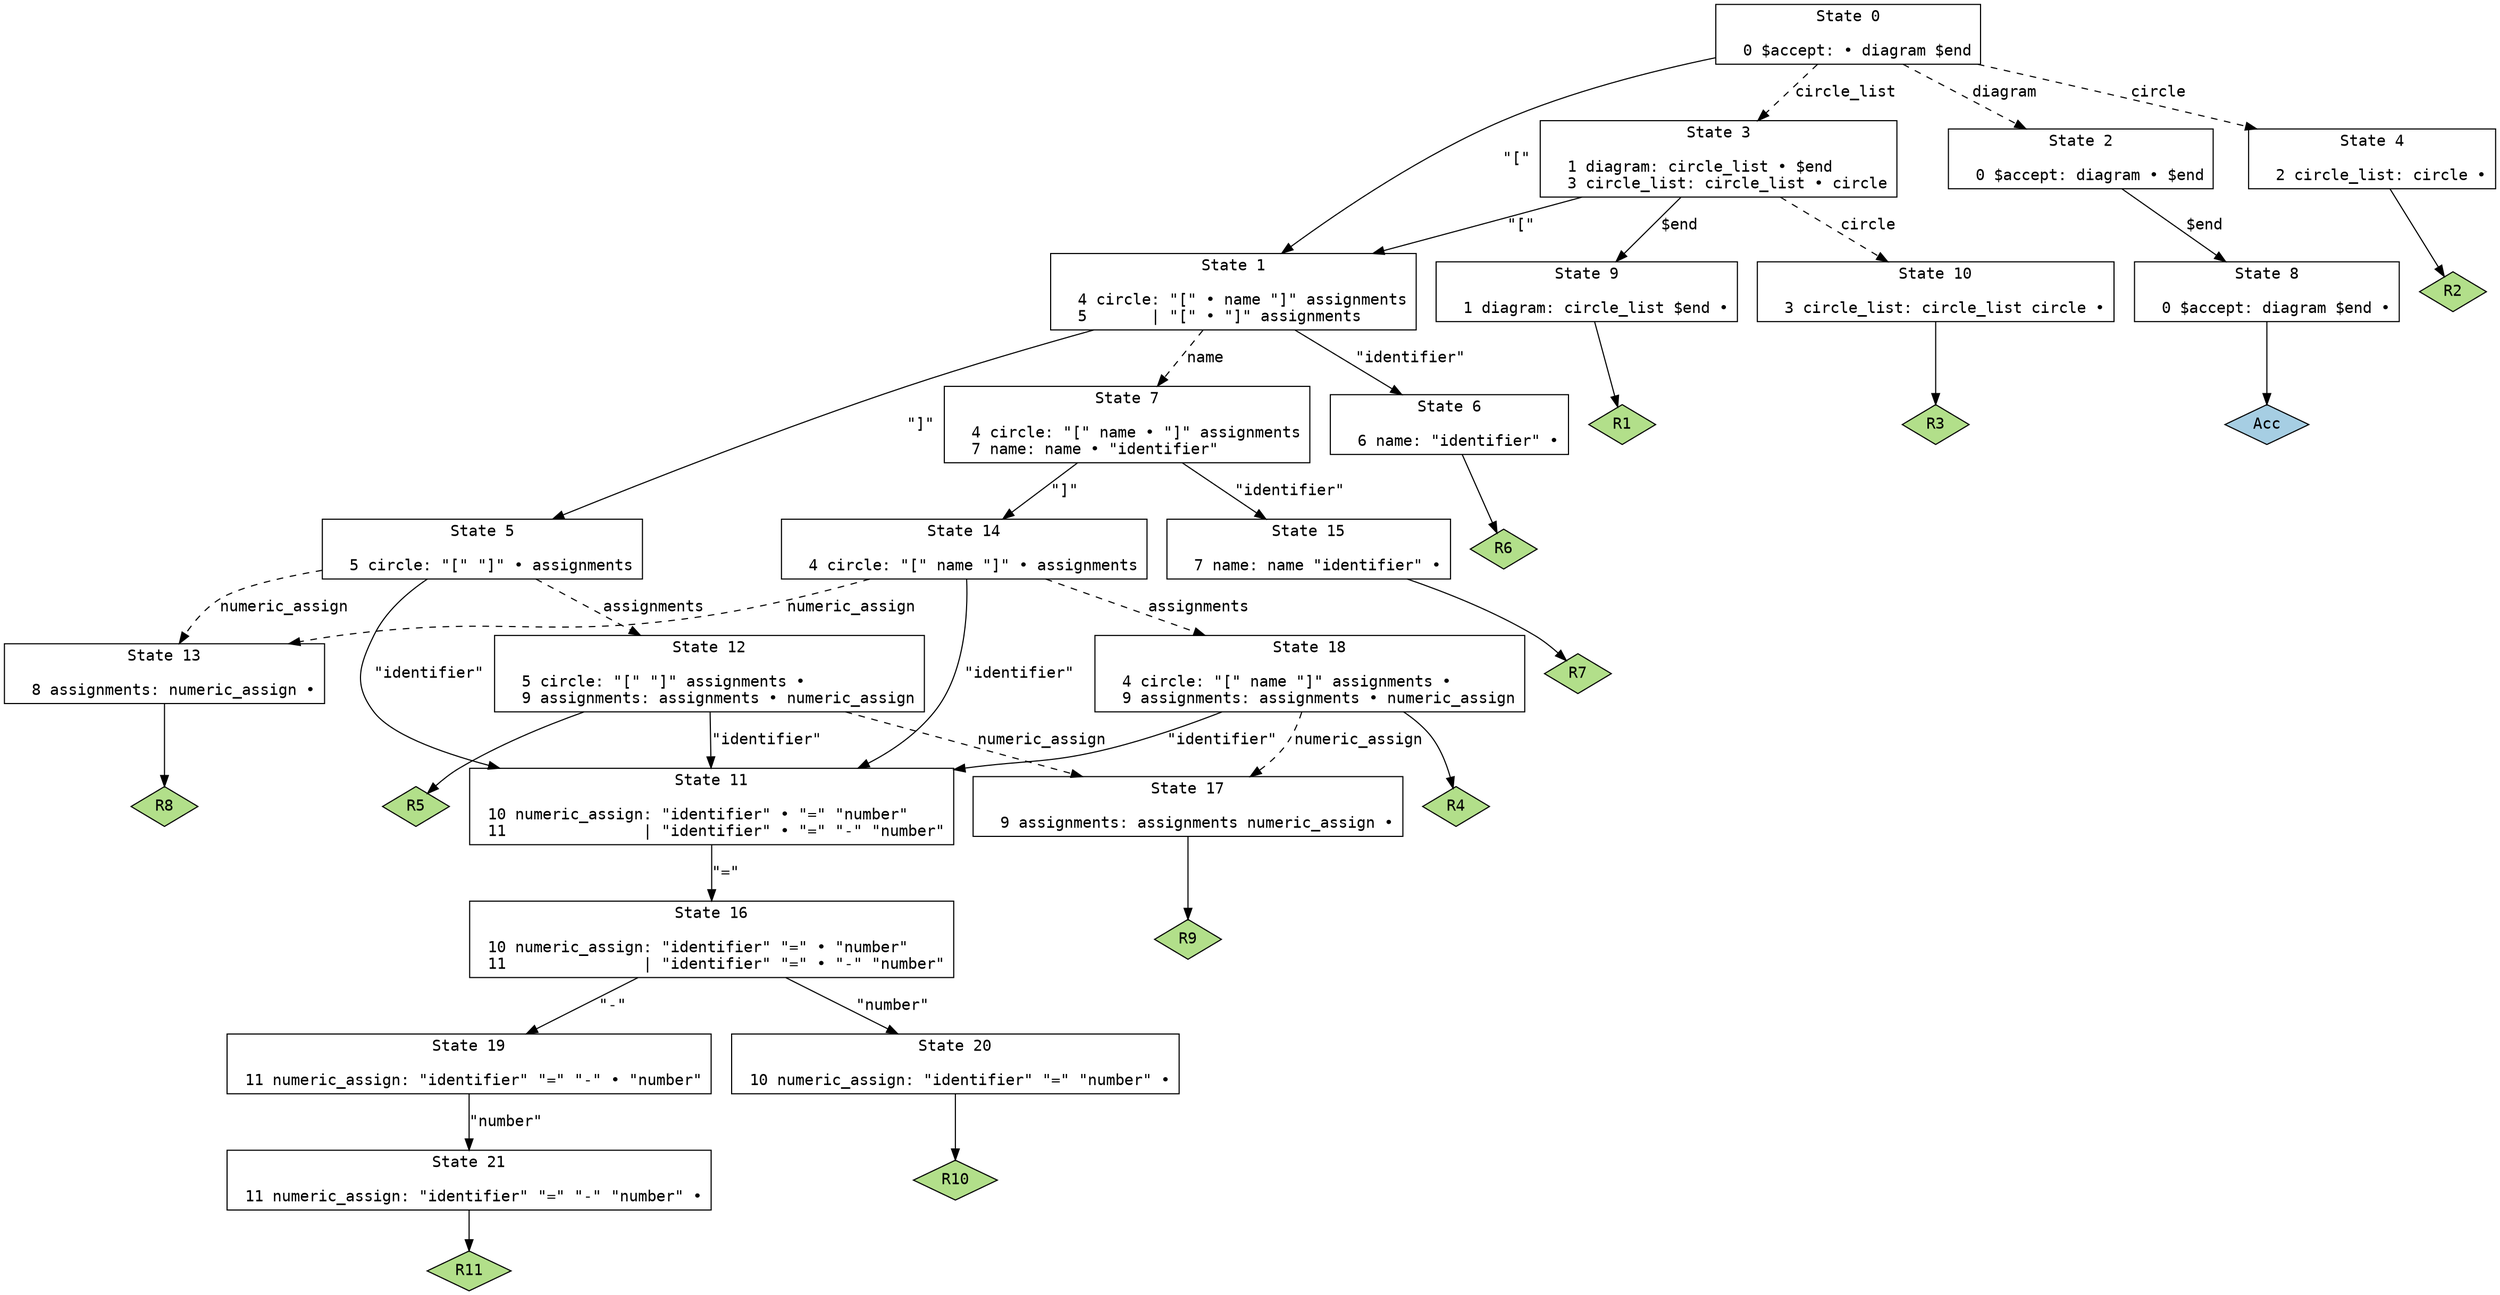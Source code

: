 // Generated by GNU Bison 3.8.2.
// Report bugs to <bug-bison@gnu.org>.
// Home page: <https://www.gnu.org/software/bison/>.

digraph "parser.yy"
{
  node [fontname = courier, shape = box, colorscheme = paired6]
  edge [fontname = courier]

  0 [label="State 0\n\l  0 $accept: • diagram $end\l"]
  0 -> 1 [style=solid label="\"[\""]
  0 -> 2 [style=dashed label="diagram"]
  0 -> 3 [style=dashed label="circle_list"]
  0 -> 4 [style=dashed label="circle"]
  1 [label="State 1\n\l  4 circle: \"[\" • name \"]\" assignments\l  5       | \"[\" • \"]\" assignments\l"]
  1 -> 5 [style=solid label="\"]\""]
  1 -> 6 [style=solid label="\"identifier\""]
  1 -> 7 [style=dashed label="name"]
  2 [label="State 2\n\l  0 $accept: diagram • $end\l"]
  2 -> 8 [style=solid label="$end"]
  3 [label="State 3\n\l  1 diagram: circle_list • $end\l  3 circle_list: circle_list • circle\l"]
  3 -> 9 [style=solid label="$end"]
  3 -> 1 [style=solid label="\"[\""]
  3 -> 10 [style=dashed label="circle"]
  4 [label="State 4\n\l  2 circle_list: circle •\l"]
  4 -> "4R2" [style=solid]
 "4R2" [label="R2", fillcolor=3, shape=diamond, style=filled]
  5 [label="State 5\n\l  5 circle: \"[\" \"]\" • assignments\l"]
  5 -> 11 [style=solid label="\"identifier\""]
  5 -> 12 [style=dashed label="assignments"]
  5 -> 13 [style=dashed label="numeric_assign"]
  6 [label="State 6\n\l  6 name: \"identifier\" •\l"]
  6 -> "6R6" [style=solid]
 "6R6" [label="R6", fillcolor=3, shape=diamond, style=filled]
  7 [label="State 7\n\l  4 circle: \"[\" name • \"]\" assignments\l  7 name: name • \"identifier\"\l"]
  7 -> 14 [style=solid label="\"]\""]
  7 -> 15 [style=solid label="\"identifier\""]
  8 [label="State 8\n\l  0 $accept: diagram $end •\l"]
  8 -> "8R0" [style=solid]
 "8R0" [label="Acc", fillcolor=1, shape=diamond, style=filled]
  9 [label="State 9\n\l  1 diagram: circle_list $end •\l"]
  9 -> "9R1" [style=solid]
 "9R1" [label="R1", fillcolor=3, shape=diamond, style=filled]
  10 [label="State 10\n\l  3 circle_list: circle_list circle •\l"]
  10 -> "10R3" [style=solid]
 "10R3" [label="R3", fillcolor=3, shape=diamond, style=filled]
  11 [label="State 11\n\l 10 numeric_assign: \"identifier\" • \"=\" \"number\"\l 11               | \"identifier\" • \"=\" \"-\" \"number\"\l"]
  11 -> 16 [style=solid label="\"=\""]
  12 [label="State 12\n\l  5 circle: \"[\" \"]\" assignments •\l  9 assignments: assignments • numeric_assign\l"]
  12 -> 11 [style=solid label="\"identifier\""]
  12 -> 17 [style=dashed label="numeric_assign"]
  12 -> "12R5" [style=solid]
 "12R5" [label="R5", fillcolor=3, shape=diamond, style=filled]
  13 [label="State 13\n\l  8 assignments: numeric_assign •\l"]
  13 -> "13R8" [style=solid]
 "13R8" [label="R8", fillcolor=3, shape=diamond, style=filled]
  14 [label="State 14\n\l  4 circle: \"[\" name \"]\" • assignments\l"]
  14 -> 11 [style=solid label="\"identifier\""]
  14 -> 18 [style=dashed label="assignments"]
  14 -> 13 [style=dashed label="numeric_assign"]
  15 [label="State 15\n\l  7 name: name \"identifier\" •\l"]
  15 -> "15R7" [style=solid]
 "15R7" [label="R7", fillcolor=3, shape=diamond, style=filled]
  16 [label="State 16\n\l 10 numeric_assign: \"identifier\" \"=\" • \"number\"\l 11               | \"identifier\" \"=\" • \"-\" \"number\"\l"]
  16 -> 19 [style=solid label="\"-\""]
  16 -> 20 [style=solid label="\"number\""]
  17 [label="State 17\n\l  9 assignments: assignments numeric_assign •\l"]
  17 -> "17R9" [style=solid]
 "17R9" [label="R9", fillcolor=3, shape=diamond, style=filled]
  18 [label="State 18\n\l  4 circle: \"[\" name \"]\" assignments •\l  9 assignments: assignments • numeric_assign\l"]
  18 -> 11 [style=solid label="\"identifier\""]
  18 -> 17 [style=dashed label="numeric_assign"]
  18 -> "18R4" [style=solid]
 "18R4" [label="R4", fillcolor=3, shape=diamond, style=filled]
  19 [label="State 19\n\l 11 numeric_assign: \"identifier\" \"=\" \"-\" • \"number\"\l"]
  19 -> 21 [style=solid label="\"number\""]
  20 [label="State 20\n\l 10 numeric_assign: \"identifier\" \"=\" \"number\" •\l"]
  20 -> "20R10" [style=solid]
 "20R10" [label="R10", fillcolor=3, shape=diamond, style=filled]
  21 [label="State 21\n\l 11 numeric_assign: \"identifier\" \"=\" \"-\" \"number\" •\l"]
  21 -> "21R11" [style=solid]
 "21R11" [label="R11", fillcolor=3, shape=diamond, style=filled]
}

